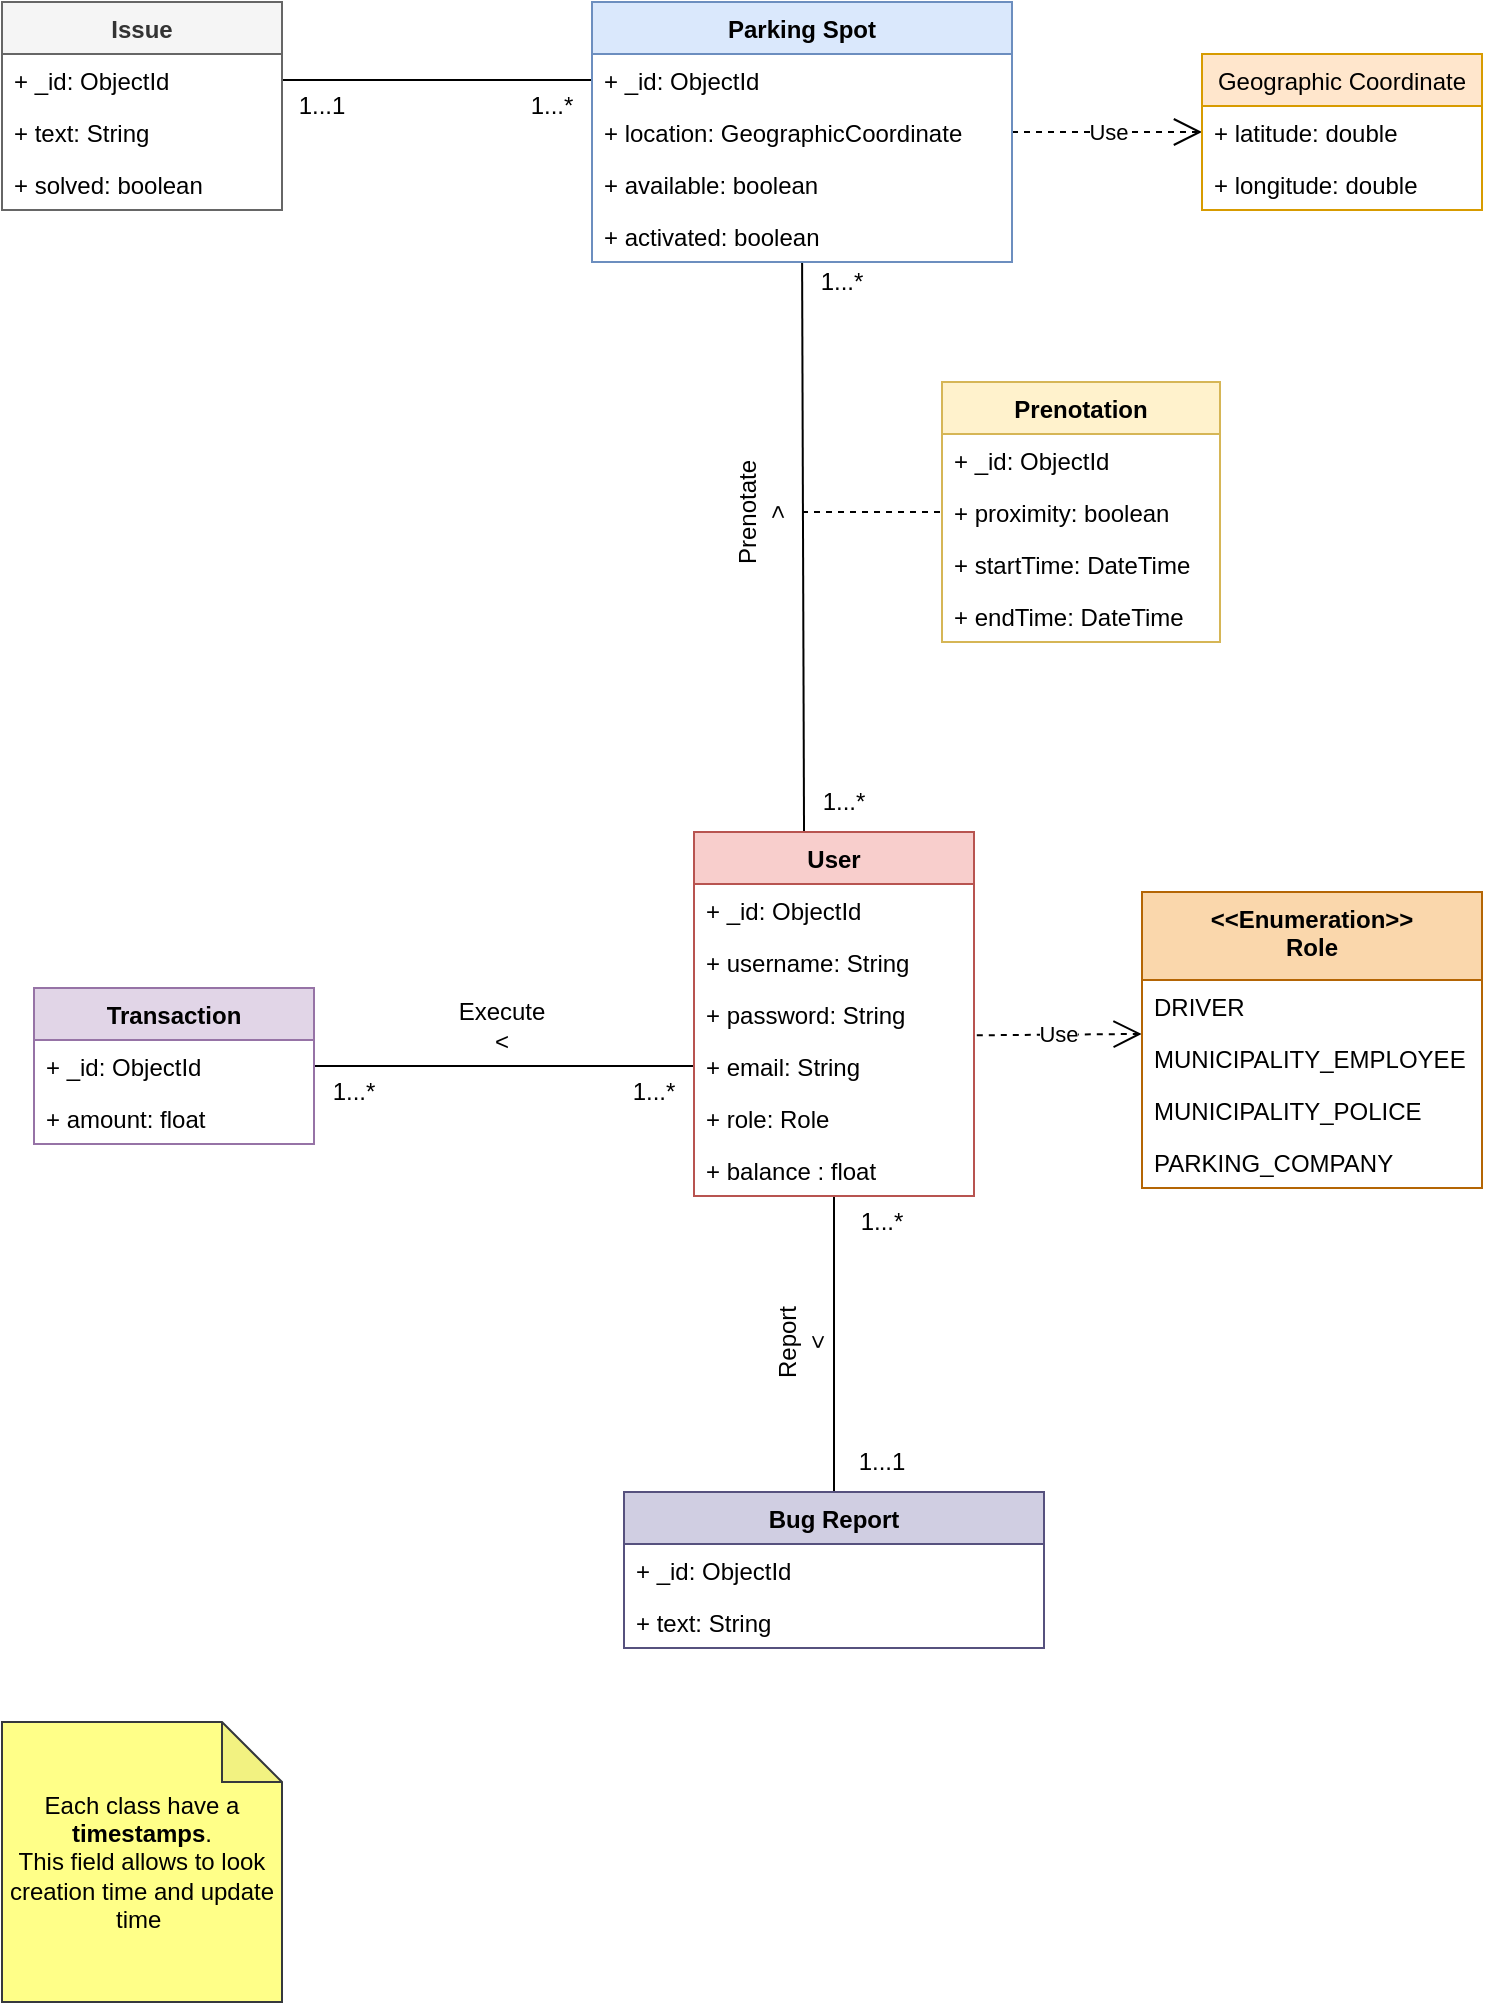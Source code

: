 <mxfile version="13.1.14" type="device"><diagram id="dgGv2UXg6voyswTwkPWo" name="Page-1"><mxGraphModel dx="981" dy="552" grid="1" gridSize="10" guides="1" tooltips="1" connect="1" arrows="1" fold="1" page="1" pageScale="1" pageWidth="850" pageHeight="1100" math="0" shadow="0"><root><mxCell id="0"/><mxCell id="1" parent="0"/><mxCell id="sk1ds7DAryzMCLII3FN2-30" value="Use" style="endArrow=open;endSize=12;dashed=1;html=1;exitX=1.01;exitY=-0.09;exitDx=0;exitDy=0;entryX=-0.001;entryY=0.037;entryDx=0;entryDy=0;exitPerimeter=0;entryPerimeter=0;" parent="1" source="sk1ds7DAryzMCLII3FN2-3" target="sk1ds7DAryzMCLII3FN2-26" edge="1"><mxGeometry width="160" relative="1" as="geometry"><mxPoint x="276" y="570" as="sourcePoint"/><mxPoint x="436" y="570" as="targetPoint"/></mxGeometry></mxCell><mxCell id="tn535RnxLw92SoHZ1qVA-1" value="Use" style="endArrow=open;endSize=12;dashed=1;html=1;exitX=1;exitY=0.5;exitDx=0;exitDy=0;entryX=0;entryY=0.5;entryDx=0;entryDy=0;" edge="1" parent="1" source="tn535RnxLw92SoHZ1qVA-7" target="tn535RnxLw92SoHZ1qVA-3"><mxGeometry width="160" relative="1" as="geometry"><mxPoint x="320" y="186" as="sourcePoint"/><mxPoint x="480" y="186" as="targetPoint"/></mxGeometry></mxCell><mxCell id="tn535RnxLw92SoHZ1qVA-38" value="" style="endArrow=none;html=1;entryX=0;entryY=0.5;entryDx=0;entryDy=0;exitX=1;exitY=0.5;exitDx=0;exitDy=0;" edge="1" parent="1" source="tn535RnxLw92SoHZ1qVA-34" target="sk1ds7DAryzMCLII3FN2-3"><mxGeometry width="50" height="50" relative="1" as="geometry"><mxPoint x="266" y="645" as="sourcePoint"/><mxPoint x="316" y="595" as="targetPoint"/></mxGeometry></mxCell><mxCell id="tn535RnxLw92SoHZ1qVA-41" value="" style="endArrow=none;html=1;exitX=0.5;exitY=0;exitDx=0;exitDy=0;" edge="1" parent="1" source="tn535RnxLw92SoHZ1qVA-12" target="tn535RnxLw92SoHZ1qVA-10"><mxGeometry width="50" height="50" relative="1" as="geometry"><mxPoint x="266" y="720" as="sourcePoint"/><mxPoint x="450.12" y="622" as="targetPoint"/></mxGeometry></mxCell><mxCell id="tn535RnxLw92SoHZ1qVA-42" value="" style="endArrow=none;html=1;entryX=0;entryY=0.5;entryDx=0;entryDy=0;exitX=1;exitY=0.5;exitDx=0;exitDy=0;" edge="1" parent="1" source="tn535RnxLw92SoHZ1qVA-20" target="tn535RnxLw92SoHZ1qVA-6"><mxGeometry width="50" height="50" relative="1" as="geometry"><mxPoint x="270" y="196" as="sourcePoint"/><mxPoint x="320" y="146" as="targetPoint"/></mxGeometry></mxCell><mxCell id="tn535RnxLw92SoHZ1qVA-49" value="" style="endArrow=none;html=1;exitX=0.393;exitY=0.005;exitDx=0;exitDy=0;exitPerimeter=0;" edge="1" parent="1" source="9C4m0xzjQhj-e66W_FVy-1" target="tn535RnxLw92SoHZ1qVA-11"><mxGeometry width="50" height="50" relative="1" as="geometry"><mxPoint x="440" y="638" as="sourcePoint"/><mxPoint x="451.526" y="420" as="targetPoint"/></mxGeometry></mxCell><mxCell id="tn535RnxLw92SoHZ1qVA-43" value="Prenotation" style="swimlane;fontStyle=1;align=center;verticalAlign=top;childLayout=stackLayout;horizontal=1;startSize=26;horizontalStack=0;resizeParent=1;resizeParentMax=0;resizeLast=0;collapsible=1;marginBottom=0;fillColor=#fff2cc;strokeColor=#d6b656;" vertex="1" parent="1"><mxGeometry x="510" y="270" width="139" height="130" as="geometry"/></mxCell><mxCell id="tn535RnxLw92SoHZ1qVA-44" value="+ _id: ObjectId" style="text;strokeColor=none;fillColor=none;align=left;verticalAlign=top;spacingLeft=4;spacingRight=4;overflow=hidden;rotatable=0;points=[[0,0.5],[1,0.5]];portConstraint=eastwest;" vertex="1" parent="tn535RnxLw92SoHZ1qVA-43"><mxGeometry y="26" width="139" height="26" as="geometry"/></mxCell><mxCell id="tn535RnxLw92SoHZ1qVA-45" value="+ proximity: boolean" style="text;strokeColor=none;fillColor=none;align=left;verticalAlign=top;spacingLeft=4;spacingRight=4;overflow=hidden;rotatable=0;points=[[0,0.5],[1,0.5]];portConstraint=eastwest;" vertex="1" parent="tn535RnxLw92SoHZ1qVA-43"><mxGeometry y="52" width="139" height="26" as="geometry"/></mxCell><mxCell id="tn535RnxLw92SoHZ1qVA-46" value="+ startTime: DateTime" style="text;strokeColor=none;fillColor=none;align=left;verticalAlign=top;spacingLeft=4;spacingRight=4;overflow=hidden;rotatable=0;points=[[0,0.5],[1,0.5]];portConstraint=eastwest;" vertex="1" parent="tn535RnxLw92SoHZ1qVA-43"><mxGeometry y="78" width="139" height="26" as="geometry"/></mxCell><mxCell id="tn535RnxLw92SoHZ1qVA-47" value="+ endTime: DateTime" style="text;strokeColor=none;fillColor=none;align=left;verticalAlign=top;spacingLeft=4;spacingRight=4;overflow=hidden;rotatable=0;points=[[0,0.5],[1,0.5]];portConstraint=eastwest;" vertex="1" parent="tn535RnxLw92SoHZ1qVA-43"><mxGeometry y="104" width="139" height="26" as="geometry"/></mxCell><mxCell id="tn535RnxLw92SoHZ1qVA-51" value="" style="endArrow=none;dashed=1;html=1;entryX=0;entryY=0.5;entryDx=0;entryDy=0;" edge="1" parent="1" target="tn535RnxLw92SoHZ1qVA-45"><mxGeometry width="50" height="50" relative="1" as="geometry"><mxPoint x="440" y="335" as="sourcePoint"/><mxPoint x="480" y="380" as="targetPoint"/></mxGeometry></mxCell><mxCell id="tn535RnxLw92SoHZ1qVA-52" value="1...*" style="text;html=1;strokeColor=none;fillColor=none;align=center;verticalAlign=middle;whiteSpace=wrap;rounded=0;" vertex="1" parent="1"><mxGeometry x="440" y="210" width="40" height="20" as="geometry"/></mxCell><mxCell id="tn535RnxLw92SoHZ1qVA-53" value="Prenotate &amp;gt;" style="text;html=1;strokeColor=none;fillColor=none;align=center;verticalAlign=middle;whiteSpace=wrap;rounded=0;direction=west;rotation=270;" vertex="1" parent="1"><mxGeometry x="400" y="325" width="40" height="20" as="geometry"/></mxCell><mxCell id="tn535RnxLw92SoHZ1qVA-55" value="1...*" style="text;html=1;strokeColor=none;fillColor=none;align=center;verticalAlign=middle;whiteSpace=wrap;rounded=0;" vertex="1" parent="1"><mxGeometry x="441" y="470" width="40" height="20" as="geometry"/></mxCell><mxCell id="tn535RnxLw92SoHZ1qVA-19" value="Issue" style="swimlane;fontStyle=1;align=center;verticalAlign=top;childLayout=stackLayout;horizontal=1;startSize=26;horizontalStack=0;resizeParent=1;resizeParentMax=0;resizeLast=0;collapsible=1;marginBottom=0;fillColor=#f5f5f5;strokeColor=#666666;fontColor=#333333;" vertex="1" parent="1"><mxGeometry x="40" y="80" width="140" height="104" as="geometry"/></mxCell><mxCell id="tn535RnxLw92SoHZ1qVA-20" value="+ _id: ObjectId" style="text;strokeColor=none;fillColor=none;align=left;verticalAlign=top;spacingLeft=4;spacingRight=4;overflow=hidden;rotatable=0;points=[[0,0.5],[1,0.5]];portConstraint=eastwest;" vertex="1" parent="tn535RnxLw92SoHZ1qVA-19"><mxGeometry y="26" width="140" height="26" as="geometry"/></mxCell><mxCell id="tn535RnxLw92SoHZ1qVA-21" value="+ text: String" style="text;strokeColor=none;fillColor=none;align=left;verticalAlign=top;spacingLeft=4;spacingRight=4;overflow=hidden;rotatable=0;points=[[0,0.5],[1,0.5]];portConstraint=eastwest;" vertex="1" parent="tn535RnxLw92SoHZ1qVA-19"><mxGeometry y="52" width="140" height="26" as="geometry"/></mxCell><mxCell id="tn535RnxLw92SoHZ1qVA-22" value="+ solved: boolean" style="text;strokeColor=none;fillColor=none;align=left;verticalAlign=top;spacingLeft=4;spacingRight=4;overflow=hidden;rotatable=0;points=[[0,0.5],[1,0.5]];portConstraint=eastwest;" vertex="1" parent="tn535RnxLw92SoHZ1qVA-19"><mxGeometry y="78" width="140" height="26" as="geometry"/></mxCell><mxCell id="tn535RnxLw92SoHZ1qVA-5" value="Parking Spot" style="swimlane;fontStyle=1;align=center;verticalAlign=top;childLayout=stackLayout;horizontal=1;startSize=26;horizontalStack=0;resizeParent=1;resizeParentMax=0;resizeLast=0;collapsible=1;marginBottom=0;fillColor=#dae8fc;strokeColor=#6c8ebf;" vertex="1" parent="1"><mxGeometry x="335" y="80" width="210" height="130" as="geometry"/></mxCell><mxCell id="tn535RnxLw92SoHZ1qVA-6" value="+ _id: ObjectId" style="text;strokeColor=none;fillColor=none;align=left;verticalAlign=top;spacingLeft=4;spacingRight=4;overflow=hidden;rotatable=0;points=[[0,0.5],[1,0.5]];portConstraint=eastwest;" vertex="1" parent="tn535RnxLw92SoHZ1qVA-5"><mxGeometry y="26" width="210" height="26" as="geometry"/></mxCell><mxCell id="tn535RnxLw92SoHZ1qVA-7" value="+ location: GeographicCoordinate" style="text;strokeColor=none;fillColor=none;align=left;verticalAlign=top;spacingLeft=4;spacingRight=4;overflow=hidden;rotatable=0;points=[[0,0.5],[1,0.5]];portConstraint=eastwest;" vertex="1" parent="tn535RnxLw92SoHZ1qVA-5"><mxGeometry y="52" width="210" height="26" as="geometry"/></mxCell><mxCell id="tn535RnxLw92SoHZ1qVA-8" value="+ available: boolean" style="text;strokeColor=none;fillColor=none;align=left;verticalAlign=top;spacingLeft=4;spacingRight=4;overflow=hidden;rotatable=0;points=[[0,0.5],[1,0.5]];portConstraint=eastwest;" vertex="1" parent="tn535RnxLw92SoHZ1qVA-5"><mxGeometry y="78" width="210" height="26" as="geometry"/></mxCell><mxCell id="tn535RnxLw92SoHZ1qVA-11" value="+ activated: boolean" style="text;strokeColor=none;fillColor=none;align=left;verticalAlign=top;spacingLeft=4;spacingRight=4;overflow=hidden;rotatable=0;points=[[0,0.5],[1,0.5]];portConstraint=eastwest;" vertex="1" parent="tn535RnxLw92SoHZ1qVA-5"><mxGeometry y="104" width="210" height="26" as="geometry"/></mxCell><mxCell id="tn535RnxLw92SoHZ1qVA-2" value="Geographic Coordinate" style="swimlane;fontStyle=0;childLayout=stackLayout;horizontal=1;startSize=26;fillColor=#ffe6cc;horizontalStack=0;resizeParent=1;resizeParentMax=0;resizeLast=0;collapsible=1;marginBottom=0;strokeColor=#d79b00;" vertex="1" parent="1"><mxGeometry x="640" y="106" width="140" height="78" as="geometry"><mxRectangle x="590" y="200" width="150" height="26" as="alternateBounds"/></mxGeometry></mxCell><mxCell id="tn535RnxLw92SoHZ1qVA-3" value="+ latitude: double" style="text;strokeColor=none;fillColor=none;align=left;verticalAlign=top;spacingLeft=4;spacingRight=4;overflow=hidden;rotatable=0;points=[[0,0.5],[1,0.5]];portConstraint=eastwest;" vertex="1" parent="tn535RnxLw92SoHZ1qVA-2"><mxGeometry y="26" width="140" height="26" as="geometry"/></mxCell><mxCell id="tn535RnxLw92SoHZ1qVA-4" value="+ longitude: double" style="text;strokeColor=none;fillColor=none;align=left;verticalAlign=top;spacingLeft=4;spacingRight=4;overflow=hidden;rotatable=0;points=[[0,0.5],[1,0.5]];portConstraint=eastwest;" vertex="1" parent="tn535RnxLw92SoHZ1qVA-2"><mxGeometry y="52" width="140" height="26" as="geometry"/></mxCell><mxCell id="tn535RnxLw92SoHZ1qVA-12" value="Bug Report" style="swimlane;fontStyle=1;align=center;verticalAlign=top;childLayout=stackLayout;horizontal=1;startSize=26;horizontalStack=0;resizeParent=1;resizeParentMax=0;resizeLast=0;collapsible=1;marginBottom=0;fillColor=#d0cee2;strokeColor=#56517e;" vertex="1" parent="1"><mxGeometry x="351" y="825" width="210" height="78" as="geometry"/></mxCell><mxCell id="tn535RnxLw92SoHZ1qVA-13" value="+ _id: ObjectId" style="text;strokeColor=none;fillColor=none;align=left;verticalAlign=top;spacingLeft=4;spacingRight=4;overflow=hidden;rotatable=0;points=[[0,0.5],[1,0.5]];portConstraint=eastwest;" vertex="1" parent="tn535RnxLw92SoHZ1qVA-12"><mxGeometry y="26" width="210" height="26" as="geometry"/></mxCell><mxCell id="tn535RnxLw92SoHZ1qVA-16" value="+ text: String" style="text;strokeColor=none;fillColor=none;align=left;verticalAlign=top;spacingLeft=4;spacingRight=4;overflow=hidden;rotatable=0;points=[[0,0.5],[1,0.5]];portConstraint=eastwest;" vertex="1" parent="tn535RnxLw92SoHZ1qVA-12"><mxGeometry y="52" width="210" height="26" as="geometry"/></mxCell><mxCell id="sk1ds7DAryzMCLII3FN2-22" value="&lt;&lt;Enumeration&gt;&gt;&#10;Role" style="swimlane;fontStyle=1;align=center;verticalAlign=top;childLayout=stackLayout;horizontal=1;startSize=44;horizontalStack=0;resizeParent=1;resizeParentMax=0;resizeLast=0;collapsible=1;marginBottom=0;fillColor=#fad7ac;strokeColor=#b46504;" parent="1" vertex="1"><mxGeometry x="610" y="525" width="170" height="148" as="geometry"/></mxCell><mxCell id="sk1ds7DAryzMCLII3FN2-25" value="DRIVER" style="text;strokeColor=none;fillColor=none;align=left;verticalAlign=top;spacingLeft=4;spacingRight=4;overflow=hidden;rotatable=0;points=[[0,0.5],[1,0.5]];portConstraint=eastwest;" parent="sk1ds7DAryzMCLII3FN2-22" vertex="1"><mxGeometry y="44" width="170" height="26" as="geometry"/></mxCell><mxCell id="sk1ds7DAryzMCLII3FN2-26" value="MUNICIPALITY_EMPLOYEE" style="text;strokeColor=none;fillColor=none;align=left;verticalAlign=top;spacingLeft=4;spacingRight=4;overflow=hidden;rotatable=0;points=[[0,0.5],[1,0.5]];portConstraint=eastwest;" parent="sk1ds7DAryzMCLII3FN2-22" vertex="1"><mxGeometry y="70" width="170" height="26" as="geometry"/></mxCell><mxCell id="sk1ds7DAryzMCLII3FN2-27" value="MUNICIPALITY_POLICE" style="text;strokeColor=none;fillColor=none;align=left;verticalAlign=top;spacingLeft=4;spacingRight=4;overflow=hidden;rotatable=0;points=[[0,0.5],[1,0.5]];portConstraint=eastwest;" parent="sk1ds7DAryzMCLII3FN2-22" vertex="1"><mxGeometry y="96" width="170" height="26" as="geometry"/></mxCell><mxCell id="sk1ds7DAryzMCLII3FN2-28" value="PARKING_COMPANY" style="text;strokeColor=none;fillColor=none;align=left;verticalAlign=top;spacingLeft=4;spacingRight=4;overflow=hidden;rotatable=0;points=[[0,0.5],[1,0.5]];portConstraint=eastwest;" parent="sk1ds7DAryzMCLII3FN2-22" vertex="1"><mxGeometry y="122" width="170" height="26" as="geometry"/></mxCell><mxCell id="9C4m0xzjQhj-e66W_FVy-1" value="User" style="swimlane;fontStyle=1;align=center;verticalAlign=top;childLayout=stackLayout;horizontal=1;startSize=26;horizontalStack=0;resizeParent=1;resizeParentMax=0;resizeLast=0;collapsible=1;marginBottom=0;fillColor=#f8cecc;strokeColor=#b85450;" parent="1" vertex="1"><mxGeometry x="386" y="495" width="140" height="182" as="geometry"/></mxCell><mxCell id="9C4m0xzjQhj-e66W_FVy-2" value="+ _id: ObjectId" style="text;strokeColor=none;fillColor=none;align=left;verticalAlign=top;spacingLeft=4;spacingRight=4;overflow=hidden;rotatable=0;points=[[0,0.5],[1,0.5]];portConstraint=eastwest;" parent="9C4m0xzjQhj-e66W_FVy-1" vertex="1"><mxGeometry y="26" width="140" height="26" as="geometry"/></mxCell><mxCell id="9C4m0xzjQhj-e66W_FVy-7" value="+ username: String" style="text;strokeColor=none;fillColor=none;align=left;verticalAlign=top;spacingLeft=4;spacingRight=4;overflow=hidden;rotatable=0;points=[[0,0.5],[1,0.5]];portConstraint=eastwest;" parent="9C4m0xzjQhj-e66W_FVy-1" vertex="1"><mxGeometry y="52" width="140" height="26" as="geometry"/></mxCell><mxCell id="sk1ds7DAryzMCLII3FN2-2" value="+ password: String" style="text;strokeColor=none;fillColor=none;align=left;verticalAlign=top;spacingLeft=4;spacingRight=4;overflow=hidden;rotatable=0;points=[[0,0.5],[1,0.5]];portConstraint=eastwest;" parent="9C4m0xzjQhj-e66W_FVy-1" vertex="1"><mxGeometry y="78" width="140" height="26" as="geometry"/></mxCell><mxCell id="sk1ds7DAryzMCLII3FN2-3" value="+ email: String" style="text;strokeColor=none;fillColor=none;align=left;verticalAlign=top;spacingLeft=4;spacingRight=4;overflow=hidden;rotatable=0;points=[[0,0.5],[1,0.5]];portConstraint=eastwest;" parent="9C4m0xzjQhj-e66W_FVy-1" vertex="1"><mxGeometry y="104" width="140" height="26" as="geometry"/></mxCell><mxCell id="sk1ds7DAryzMCLII3FN2-4" value="+ role: Role" style="text;strokeColor=none;fillColor=none;align=left;verticalAlign=top;spacingLeft=4;spacingRight=4;overflow=hidden;rotatable=0;points=[[0,0.5],[1,0.5]];portConstraint=eastwest;" parent="9C4m0xzjQhj-e66W_FVy-1" vertex="1"><mxGeometry y="130" width="140" height="26" as="geometry"/></mxCell><mxCell id="tn535RnxLw92SoHZ1qVA-10" value="+ balance : float" style="text;strokeColor=none;fillColor=none;align=left;verticalAlign=top;spacingLeft=4;spacingRight=4;overflow=hidden;rotatable=0;points=[[0,0.5],[1,0.5]];portConstraint=eastwest;" vertex="1" parent="9C4m0xzjQhj-e66W_FVy-1"><mxGeometry y="156" width="140" height="26" as="geometry"/></mxCell><mxCell id="tn535RnxLw92SoHZ1qVA-56" value="1...1" style="text;html=1;strokeColor=none;fillColor=none;align=center;verticalAlign=middle;whiteSpace=wrap;rounded=0;" vertex="1" parent="1"><mxGeometry x="460" y="800" width="40" height="20" as="geometry"/></mxCell><mxCell id="tn535RnxLw92SoHZ1qVA-57" value="1...*" style="text;html=1;strokeColor=none;fillColor=none;align=center;verticalAlign=middle;whiteSpace=wrap;rounded=0;" vertex="1" parent="1"><mxGeometry x="460" y="680" width="40" height="20" as="geometry"/></mxCell><mxCell id="tn535RnxLw92SoHZ1qVA-58" value="Report&lt;br&gt;&amp;lt;" style="text;html=1;strokeColor=none;fillColor=none;align=center;verticalAlign=middle;whiteSpace=wrap;rounded=0;direction=west;rotation=270;" vertex="1" parent="1"><mxGeometry x="420" y="740" width="40" height="20" as="geometry"/></mxCell><mxCell id="tn535RnxLw92SoHZ1qVA-59" value="Execute&lt;br&gt;&amp;lt;" style="text;html=1;strokeColor=none;fillColor=none;align=center;verticalAlign=middle;whiteSpace=wrap;rounded=0;fontSize=12;" vertex="1" parent="1"><mxGeometry x="270" y="582" width="40" height="20" as="geometry"/></mxCell><mxCell id="tn535RnxLw92SoHZ1qVA-33" value="Transaction" style="swimlane;fontStyle=1;align=center;verticalAlign=top;childLayout=stackLayout;horizontal=1;startSize=26;horizontalStack=0;resizeParent=1;resizeParentMax=0;resizeLast=0;collapsible=1;marginBottom=0;fillColor=#e1d5e7;strokeColor=#9673a6;" vertex="1" parent="1"><mxGeometry x="56" y="573" width="140" height="78" as="geometry"/></mxCell><mxCell id="tn535RnxLw92SoHZ1qVA-34" value="+ _id: ObjectId" style="text;strokeColor=none;fillColor=none;align=left;verticalAlign=top;spacingLeft=4;spacingRight=4;overflow=hidden;rotatable=0;points=[[0,0.5],[1,0.5]];portConstraint=eastwest;" vertex="1" parent="tn535RnxLw92SoHZ1qVA-33"><mxGeometry y="26" width="140" height="26" as="geometry"/></mxCell><mxCell id="tn535RnxLw92SoHZ1qVA-35" value="+ amount: float" style="text;strokeColor=none;fillColor=none;align=left;verticalAlign=top;spacingLeft=4;spacingRight=4;overflow=hidden;rotatable=0;points=[[0,0.5],[1,0.5]];portConstraint=eastwest;" vertex="1" parent="tn535RnxLw92SoHZ1qVA-33"><mxGeometry y="52" width="140" height="26" as="geometry"/></mxCell><mxCell id="tn535RnxLw92SoHZ1qVA-60" value="1...*" style="text;html=1;strokeColor=none;fillColor=none;align=center;verticalAlign=middle;whiteSpace=wrap;rounded=0;" vertex="1" parent="1"><mxGeometry x="196" y="615" width="40" height="20" as="geometry"/></mxCell><mxCell id="tn535RnxLw92SoHZ1qVA-61" value="1...*" style="text;html=1;strokeColor=none;fillColor=none;align=center;verticalAlign=middle;whiteSpace=wrap;rounded=0;" vertex="1" parent="1"><mxGeometry x="346" y="615" width="40" height="20" as="geometry"/></mxCell><mxCell id="tn535RnxLw92SoHZ1qVA-63" value="Each class have a &lt;b&gt;timestamps&lt;/b&gt;.&lt;br&gt;This field allows to look creation time and update time&amp;nbsp;" style="shape=note;whiteSpace=wrap;html=1;backgroundOutline=1;darkOpacity=0.05;fontSize=12;fillColor=#ffff88;strokeColor=#36393d;" vertex="1" parent="1"><mxGeometry x="40" y="940" width="140" height="140" as="geometry"/></mxCell><mxCell id="tn535RnxLw92SoHZ1qVA-65" value="1...1" style="text;html=1;strokeColor=none;fillColor=none;align=center;verticalAlign=middle;whiteSpace=wrap;rounded=0;" vertex="1" parent="1"><mxGeometry x="180" y="122" width="40" height="20" as="geometry"/></mxCell><mxCell id="tn535RnxLw92SoHZ1qVA-66" value="1...*" style="text;html=1;strokeColor=none;fillColor=none;align=center;verticalAlign=middle;whiteSpace=wrap;rounded=0;" vertex="1" parent="1"><mxGeometry x="295" y="122" width="40" height="20" as="geometry"/></mxCell></root></mxGraphModel></diagram></mxfile>